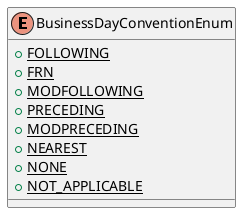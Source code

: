 @startuml

    enum BusinessDayConventionEnum [[BusinessDayConventionEnum.html]] {
        {static} +FOLLOWING
        {static} +FRN
        {static} +MODFOLLOWING
        {static} +PRECEDING
        {static} +MODPRECEDING
        {static} +NEAREST
        {static} +NONE
        {static} +NOT_APPLICABLE
    }

@enduml
